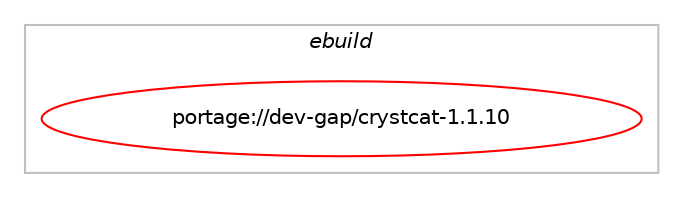 digraph prolog {

# *************
# Graph options
# *************

newrank=true;
concentrate=true;
compound=true;
graph [rankdir=LR,fontname=Helvetica,fontsize=10,ranksep=1.5];#, ranksep=2.5, nodesep=0.2];
edge  [arrowhead=vee];
node  [fontname=Helvetica,fontsize=10];

# **********
# The ebuild
# **********

subgraph cluster_leftcol {
color=gray;
rank=same;
label=<<i>ebuild</i>>;
id [label="portage://dev-gap/crystcat-1.1.10", color=red, width=4, href="../dev-gap/crystcat-1.1.10.svg"];
}

# ****************
# The dependencies
# ****************

subgraph cluster_midcol {
color=gray;
label=<<i>dependencies</i>>;
subgraph cluster_compile {
fillcolor="#eeeeee";
style=filled;
label=<<i>compile</i>>;
}
subgraph cluster_compileandrun {
fillcolor="#eeeeee";
style=filled;
label=<<i>compile and run</i>>;
}
subgraph cluster_run {
fillcolor="#eeeeee";
style=filled;
label=<<i>run</i>>;
# *** BEGIN UNKNOWN DEPENDENCY TYPE (TODO) ***
# id -> package_dependency(portage://dev-gap/crystcat-1.1.10,run,no,dev-gap,cryst,none,[,,],[],[])
# *** END UNKNOWN DEPENDENCY TYPE (TODO) ***

# *** BEGIN UNKNOWN DEPENDENCY TYPE (TODO) ***
# id -> package_dependency(portage://dev-gap/crystcat-1.1.10,run,no,dev-gap,gapdoc,none,[,,],[],[])
# *** END UNKNOWN DEPENDENCY TYPE (TODO) ***

# *** BEGIN UNKNOWN DEPENDENCY TYPE (TODO) ***
# id -> package_dependency(portage://dev-gap/crystcat-1.1.10,run,no,dev-gap,primgrp,none,[,,],[],[])
# *** END UNKNOWN DEPENDENCY TYPE (TODO) ***

# *** BEGIN UNKNOWN DEPENDENCY TYPE (TODO) ***
# id -> package_dependency(portage://dev-gap/crystcat-1.1.10,run,no,dev-gap,smallgrp,none,[,,],[],[])
# *** END UNKNOWN DEPENDENCY TYPE (TODO) ***

# *** BEGIN UNKNOWN DEPENDENCY TYPE (TODO) ***
# id -> package_dependency(portage://dev-gap/crystcat-1.1.10,run,no,dev-gap,transgrp,none,[,,],[],[])
# *** END UNKNOWN DEPENDENCY TYPE (TODO) ***

# *** BEGIN UNKNOWN DEPENDENCY TYPE (TODO) ***
# id -> package_dependency(portage://dev-gap/crystcat-1.1.10,run,no,sci-mathematics,gap,none,[,,],[],[])
# *** END UNKNOWN DEPENDENCY TYPE (TODO) ***

}
}

# **************
# The candidates
# **************

subgraph cluster_choices {
rank=same;
color=gray;
label=<<i>candidates</i>>;

}

}
